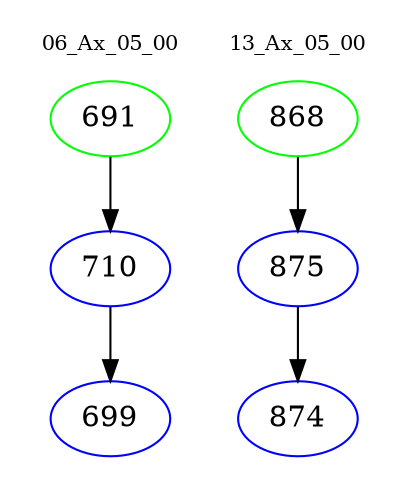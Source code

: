 digraph{
subgraph cluster_0 {
color = white
label = "06_Ax_05_00";
fontsize=10;
T0_691 [label="691", color="green"]
T0_691 -> T0_710 [color="black"]
T0_710 [label="710", color="blue"]
T0_710 -> T0_699 [color="black"]
T0_699 [label="699", color="blue"]
}
subgraph cluster_1 {
color = white
label = "13_Ax_05_00";
fontsize=10;
T1_868 [label="868", color="green"]
T1_868 -> T1_875 [color="black"]
T1_875 [label="875", color="blue"]
T1_875 -> T1_874 [color="black"]
T1_874 [label="874", color="blue"]
}
}
